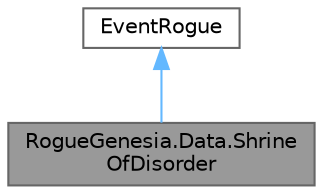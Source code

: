 digraph "RogueGenesia.Data.ShrineOfDisorder"
{
 // LATEX_PDF_SIZE
  bgcolor="transparent";
  edge [fontname=Helvetica,fontsize=10,labelfontname=Helvetica,labelfontsize=10];
  node [fontname=Helvetica,fontsize=10,shape=box,height=0.2,width=0.4];
  Node1 [label="RogueGenesia.Data.Shrine\lOfDisorder",height=0.2,width=0.4,color="gray40", fillcolor="grey60", style="filled", fontcolor="black",tooltip=" "];
  Node2 -> Node1 [dir="back",color="steelblue1",style="solid"];
  Node2 [label="EventRogue",height=0.2,width=0.4,color="gray40", fillcolor="white", style="filled",URL="$class_rogue_genesia_1_1_data_1_1_event_rogue.html",tooltip=" "];
}
